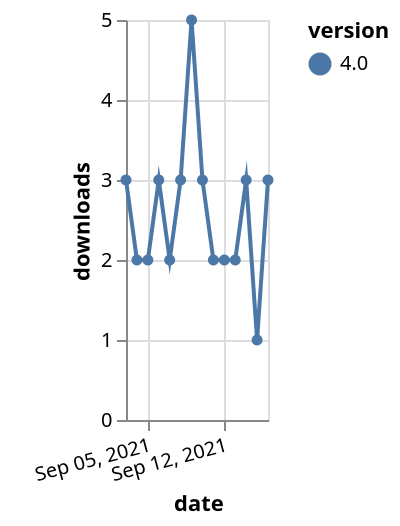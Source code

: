 {"$schema": "https://vega.github.io/schema/vega-lite/v5.json", "description": "A simple bar chart with embedded data.", "data": {"values": [{"date": "2021-09-03", "total": 2504, "delta": 3, "version": "4.0"}, {"date": "2021-09-04", "total": 2506, "delta": 2, "version": "4.0"}, {"date": "2021-09-05", "total": 2508, "delta": 2, "version": "4.0"}, {"date": "2021-09-06", "total": 2511, "delta": 3, "version": "4.0"}, {"date": "2021-09-07", "total": 2513, "delta": 2, "version": "4.0"}, {"date": "2021-09-08", "total": 2516, "delta": 3, "version": "4.0"}, {"date": "2021-09-09", "total": 2521, "delta": 5, "version": "4.0"}, {"date": "2021-09-10", "total": 2524, "delta": 3, "version": "4.0"}, {"date": "2021-09-11", "total": 2526, "delta": 2, "version": "4.0"}, {"date": "2021-09-12", "total": 2528, "delta": 2, "version": "4.0"}, {"date": "2021-09-13", "total": 2530, "delta": 2, "version": "4.0"}, {"date": "2021-09-14", "total": 2533, "delta": 3, "version": "4.0"}, {"date": "2021-09-15", "total": 2534, "delta": 1, "version": "4.0"}, {"date": "2021-09-16", "total": 2537, "delta": 3, "version": "4.0"}]}, "width": "container", "mark": {"type": "line", "point": {"filled": true}}, "encoding": {"x": {"field": "date", "type": "temporal", "timeUnit": "yearmonthdate", "title": "date", "axis": {"labelAngle": -15}}, "y": {"field": "delta", "type": "quantitative", "title": "downloads"}, "color": {"field": "version", "type": "nominal"}, "tooltip": {"field": "delta"}}}